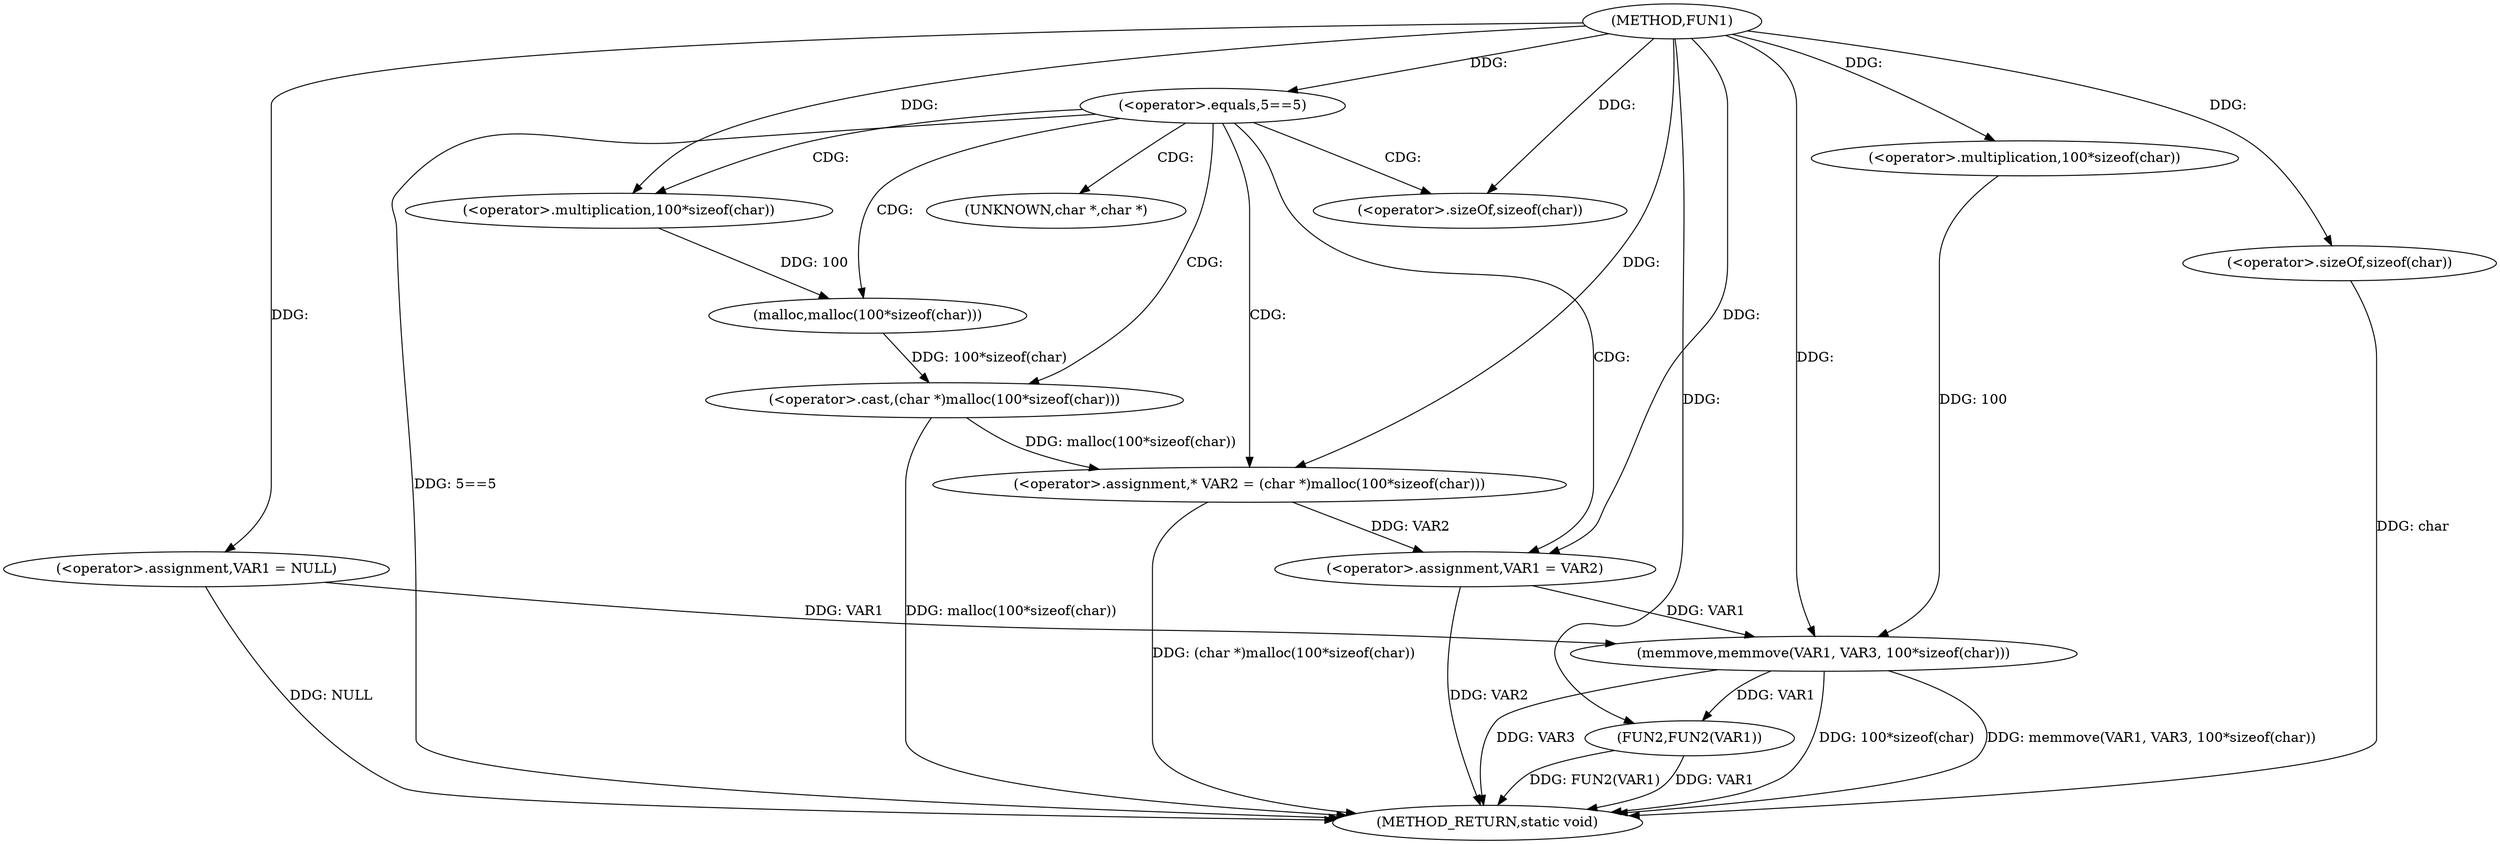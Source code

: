 digraph FUN1 {  
"1000100" [label = "(METHOD,FUN1)" ]
"1000136" [label = "(METHOD_RETURN,static void)" ]
"1000103" [label = "(<operator>.assignment,VAR1 = NULL)" ]
"1000107" [label = "(<operator>.equals,5==5)" ]
"1000113" [label = "(<operator>.assignment,* VAR2 = (char *)malloc(100*sizeof(char)))" ]
"1000115" [label = "(<operator>.cast,(char *)malloc(100*sizeof(char)))" ]
"1000117" [label = "(malloc,malloc(100*sizeof(char)))" ]
"1000118" [label = "(<operator>.multiplication,100*sizeof(char))" ]
"1000120" [label = "(<operator>.sizeOf,sizeof(char))" ]
"1000122" [label = "(<operator>.assignment,VAR1 = VAR2)" ]
"1000127" [label = "(memmove,memmove(VAR1, VAR3, 100*sizeof(char)))" ]
"1000130" [label = "(<operator>.multiplication,100*sizeof(char))" ]
"1000132" [label = "(<operator>.sizeOf,sizeof(char))" ]
"1000134" [label = "(FUN2,FUN2(VAR1))" ]
"1000116" [label = "(UNKNOWN,char *,char *)" ]
  "1000115" -> "1000136"  [ label = "DDG: malloc(100*sizeof(char))"] 
  "1000127" -> "1000136"  [ label = "DDG: 100*sizeof(char)"] 
  "1000107" -> "1000136"  [ label = "DDG: 5==5"] 
  "1000103" -> "1000136"  [ label = "DDG: NULL"] 
  "1000113" -> "1000136"  [ label = "DDG: (char *)malloc(100*sizeof(char))"] 
  "1000127" -> "1000136"  [ label = "DDG: memmove(VAR1, VAR3, 100*sizeof(char))"] 
  "1000132" -> "1000136"  [ label = "DDG: char"] 
  "1000122" -> "1000136"  [ label = "DDG: VAR2"] 
  "1000127" -> "1000136"  [ label = "DDG: VAR3"] 
  "1000134" -> "1000136"  [ label = "DDG: FUN2(VAR1)"] 
  "1000134" -> "1000136"  [ label = "DDG: VAR1"] 
  "1000100" -> "1000103"  [ label = "DDG: "] 
  "1000100" -> "1000107"  [ label = "DDG: "] 
  "1000115" -> "1000113"  [ label = "DDG: malloc(100*sizeof(char))"] 
  "1000100" -> "1000113"  [ label = "DDG: "] 
  "1000117" -> "1000115"  [ label = "DDG: 100*sizeof(char)"] 
  "1000118" -> "1000117"  [ label = "DDG: 100"] 
  "1000100" -> "1000118"  [ label = "DDG: "] 
  "1000100" -> "1000120"  [ label = "DDG: "] 
  "1000113" -> "1000122"  [ label = "DDG: VAR2"] 
  "1000100" -> "1000122"  [ label = "DDG: "] 
  "1000103" -> "1000127"  [ label = "DDG: VAR1"] 
  "1000122" -> "1000127"  [ label = "DDG: VAR1"] 
  "1000100" -> "1000127"  [ label = "DDG: "] 
  "1000130" -> "1000127"  [ label = "DDG: 100"] 
  "1000100" -> "1000130"  [ label = "DDG: "] 
  "1000100" -> "1000132"  [ label = "DDG: "] 
  "1000127" -> "1000134"  [ label = "DDG: VAR1"] 
  "1000100" -> "1000134"  [ label = "DDG: "] 
  "1000107" -> "1000116"  [ label = "CDG: "] 
  "1000107" -> "1000115"  [ label = "CDG: "] 
  "1000107" -> "1000120"  [ label = "CDG: "] 
  "1000107" -> "1000117"  [ label = "CDG: "] 
  "1000107" -> "1000113"  [ label = "CDG: "] 
  "1000107" -> "1000118"  [ label = "CDG: "] 
  "1000107" -> "1000122"  [ label = "CDG: "] 
}
